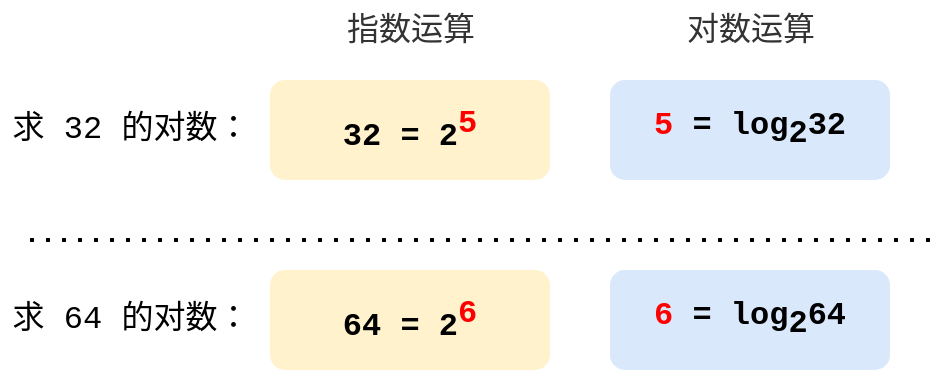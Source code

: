 <mxfile version="14.2.3" type="github">
  <diagram id="_AmVxVtIPmGsJ4_27Mqz" name="第 1 页">
    <mxGraphModel dx="1426" dy="825" grid="1" gridSize="10" guides="1" tooltips="1" connect="1" arrows="1" fold="1" page="1" pageScale="1" pageWidth="827" pageHeight="1169" math="0" shadow="0">
      <root>
        <mxCell id="0" />
        <mxCell id="1" parent="0" />
        <mxCell id="xL5qryykyV-t3AY9roZw-1" value="32 = 2&lt;sup style=&quot;font-size: 16px&quot;&gt;&lt;font color=&quot;#ff0000&quot;&gt;5&lt;/font&gt;&lt;/sup&gt;" style="rounded=1;whiteSpace=wrap;html=1;fontFamily=Courier New;fontSize=16;fillColor=#fff2cc;strokeColor=none;fontStyle=1" vertex="1" parent="1">
          <mxGeometry x="160" y="440" width="140" height="50" as="geometry" />
        </mxCell>
        <mxCell id="xL5qryykyV-t3AY9roZw-2" value="&lt;font color=&quot;#ff0000&quot;&gt;5&lt;/font&gt; = log&lt;sub style=&quot;font-size: 16px&quot;&gt;2&lt;/sub&gt;32" style="rounded=1;whiteSpace=wrap;html=1;fontFamily=Courier New;fontSize=16;fillColor=#dae8fc;strokeColor=none;fontStyle=1" vertex="1" parent="1">
          <mxGeometry x="330" y="440" width="140" height="50" as="geometry" />
        </mxCell>
        <mxCell id="xL5qryykyV-t3AY9roZw-3" value="64 = 2&lt;sup style=&quot;font-size: 16px&quot;&gt;&lt;font color=&quot;#ff0000&quot;&gt;6&lt;/font&gt;&lt;/sup&gt;" style="rounded=1;whiteSpace=wrap;html=1;fontFamily=Courier New;fontSize=16;fillColor=#fff2cc;strokeColor=none;fontStyle=1" vertex="1" parent="1">
          <mxGeometry x="160" y="535" width="140" height="50" as="geometry" />
        </mxCell>
        <mxCell id="xL5qryykyV-t3AY9roZw-4" value="&lt;font color=&quot;#ff0000&quot;&gt;6&lt;/font&gt; = log&lt;sub style=&quot;font-size: 16px&quot;&gt;2&lt;/sub&gt;64" style="rounded=1;whiteSpace=wrap;html=1;fontFamily=Courier New;fontSize=16;fillColor=#dae8fc;strokeColor=none;fontStyle=1" vertex="1" parent="1">
          <mxGeometry x="330" y="535" width="140" height="50" as="geometry" />
        </mxCell>
        <mxCell id="xL5qryykyV-t3AY9roZw-5" value="&lt;span style=&quot;color: rgb(51 , 51 , 51) ; font-family: &amp;#34;pingfang sc&amp;#34; , &amp;#34;lantinghei sc&amp;#34; , &amp;#34;microsoft yahei&amp;#34; , &amp;#34;hiragino sans gb&amp;#34; , &amp;#34;microsoft sans serif&amp;#34; , &amp;#34;wenquanyi micro hei&amp;#34; , &amp;#34;helvetica&amp;#34; , sans-serif ; background-color: rgb(255 , 255 , 255)&quot;&gt;指数运算&lt;/span&gt;" style="text;html=1;align=center;verticalAlign=middle;resizable=0;points=[];autosize=1;fontSize=16;fontFamily=Courier New;" vertex="1" parent="1">
          <mxGeometry x="190" y="400" width="80" height="30" as="geometry" />
        </mxCell>
        <mxCell id="xL5qryykyV-t3AY9roZw-6" value="&lt;span style=&quot;color: rgb(51 , 51 , 51) ; font-family: &amp;#34;pingfang sc&amp;#34; , &amp;#34;lantinghei sc&amp;#34; , &amp;#34;microsoft yahei&amp;#34; , &amp;#34;hiragino sans gb&amp;#34; , &amp;#34;microsoft sans serif&amp;#34; , &amp;#34;wenquanyi micro hei&amp;#34; , &amp;#34;helvetica&amp;#34; , sans-serif ; background-color: rgb(255 , 255 , 255)&quot;&gt;对数运算&lt;br&gt;&lt;/span&gt;" style="text;html=1;align=center;verticalAlign=middle;resizable=0;points=[];autosize=1;fontSize=16;fontFamily=Courier New;" vertex="1" parent="1">
          <mxGeometry x="360" y="400" width="80" height="30" as="geometry" />
        </mxCell>
        <mxCell id="xL5qryykyV-t3AY9roZw-7" value="" style="endArrow=none;dashed=1;html=1;dashPattern=1 3;strokeWidth=2;fontFamily=Courier New;fontSize=16;" edge="1" parent="1">
          <mxGeometry width="50" height="50" relative="1" as="geometry">
            <mxPoint x="40" y="520" as="sourcePoint" />
            <mxPoint x="490" y="520" as="targetPoint" />
          </mxGeometry>
        </mxCell>
        <mxCell id="xL5qryykyV-t3AY9roZw-8" value="求 32 的对数：" style="text;html=1;align=center;verticalAlign=middle;resizable=0;points=[];autosize=1;fontSize=16;fontFamily=Courier New;" vertex="1" parent="1">
          <mxGeometry x="25" y="455" width="130" height="20" as="geometry" />
        </mxCell>
        <mxCell id="xL5qryykyV-t3AY9roZw-9" value="求 64 的对数：" style="text;html=1;align=center;verticalAlign=middle;resizable=0;points=[];autosize=1;fontSize=16;fontFamily=Courier New;" vertex="1" parent="1">
          <mxGeometry x="25" y="550" width="130" height="20" as="geometry" />
        </mxCell>
      </root>
    </mxGraphModel>
  </diagram>
</mxfile>
